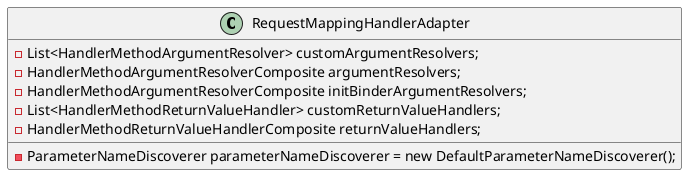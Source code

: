 @startuml
'https://plantuml.com/class-diagram

class RequestMappingHandlerAdapter{
- List<HandlerMethodArgumentResolver> customArgumentResolvers;
- HandlerMethodArgumentResolverComposite argumentResolvers;
- HandlerMethodArgumentResolverComposite initBinderArgumentResolvers;
- List<HandlerMethodReturnValueHandler> customReturnValueHandlers;
- HandlerMethodReturnValueHandlerComposite returnValueHandlers;
- ParameterNameDiscoverer parameterNameDiscoverer = new DefaultParameterNameDiscoverer();
}


@enduml